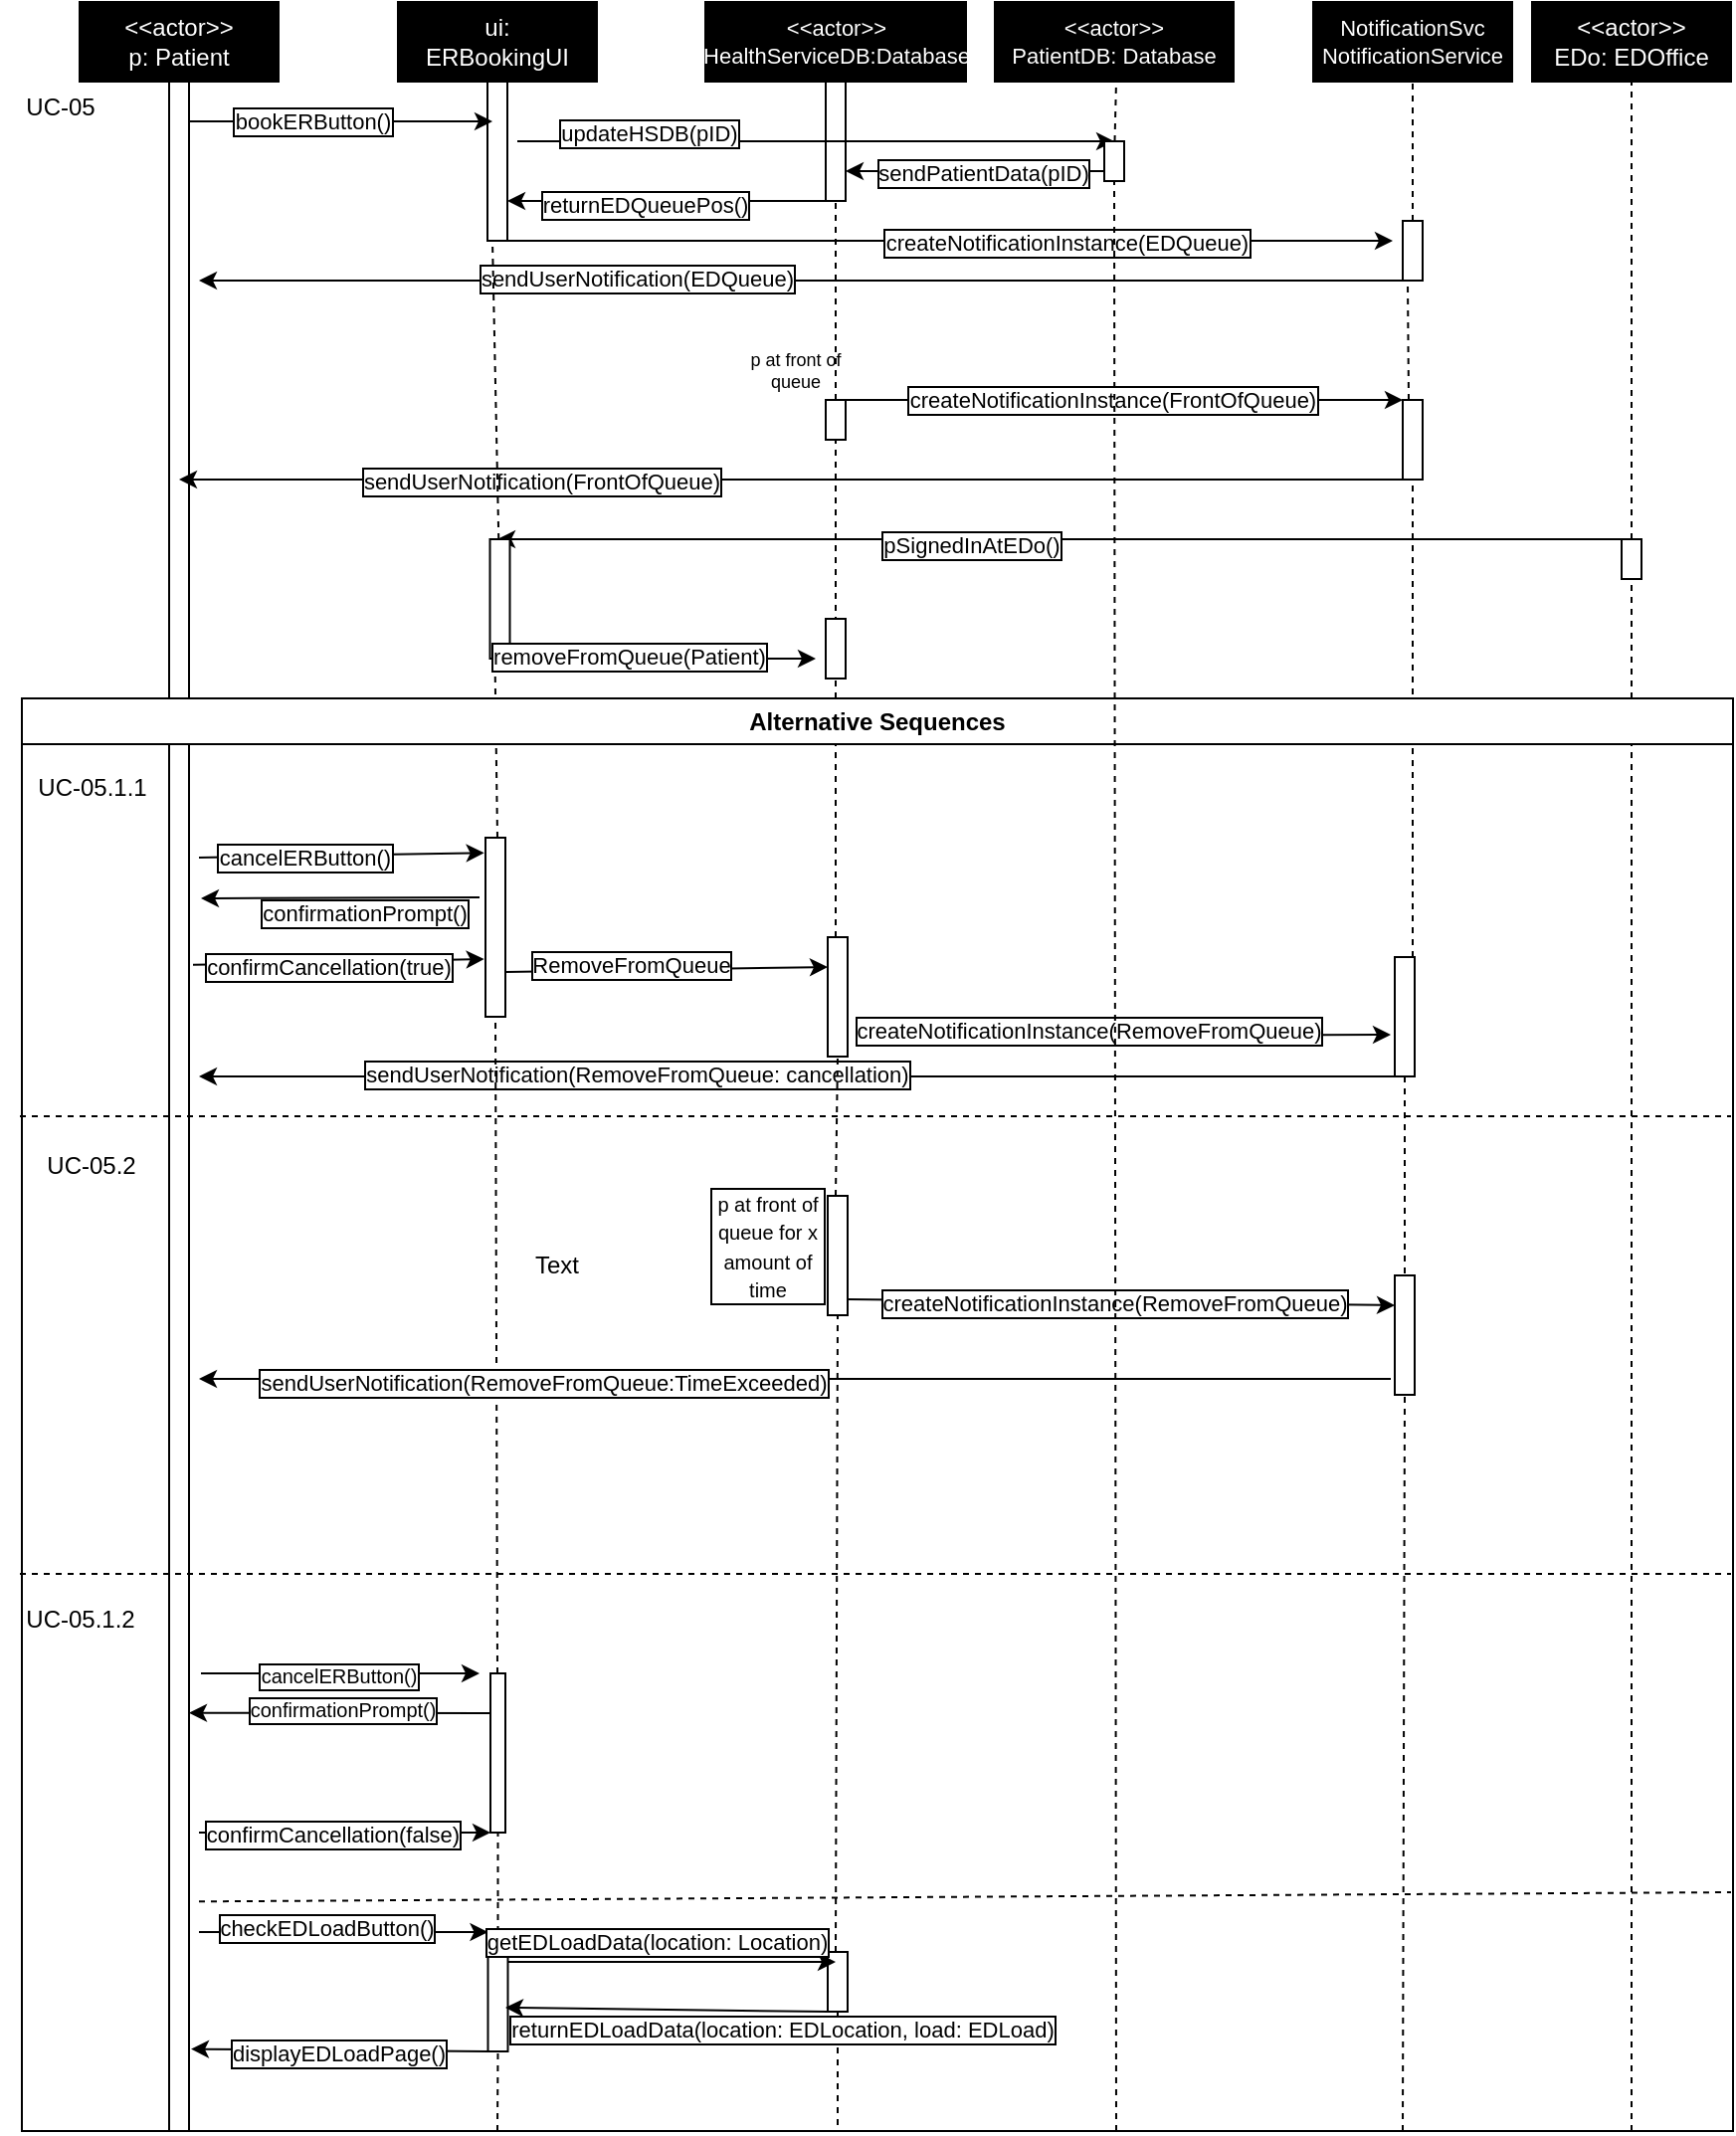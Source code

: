 <mxfile version="22.0.0" type="github">
  <diagram name="Page-1" id="XT7bn8gTdWA8QPqIjjBi">
    <mxGraphModel dx="1434" dy="782" grid="1" gridSize="10" guides="1" tooltips="1" connect="1" arrows="1" fold="1" page="1" pageScale="1" pageWidth="850" pageHeight="1100" math="0" shadow="0">
      <root>
        <mxCell id="0" />
        <mxCell id="1" parent="0" />
        <mxCell id="82Lhvo7nVB6kF26-BJnR-1" value="&lt;div&gt;&lt;font color=&quot;#ffffff&quot;&gt;&amp;lt;&amp;lt;actor&amp;gt;&amp;gt;&lt;/font&gt;&lt;/div&gt;&lt;div&gt;&lt;font color=&quot;#ffffff&quot;&gt;p: Patient&lt;/font&gt;&lt;/div&gt;" style="rounded=0;whiteSpace=wrap;html=1;fillColor=#000000;" parent="1" vertex="1">
          <mxGeometry x="40" y="30" width="100" height="40" as="geometry" />
        </mxCell>
        <mxCell id="82Lhvo7nVB6kF26-BJnR-2" value="&lt;div&gt;&lt;font color=&quot;#ffffff&quot;&gt;ui:&lt;br&gt;&lt;/font&gt;&lt;/div&gt;&lt;div&gt;&lt;font color=&quot;#ffffff&quot;&gt;ERBookingUI&lt;/font&gt;&lt;/div&gt;" style="rounded=0;whiteSpace=wrap;html=1;fillColor=#000000;" parent="1" vertex="1">
          <mxGeometry x="200" y="30" width="100" height="40" as="geometry" />
        </mxCell>
        <mxCell id="82Lhvo7nVB6kF26-BJnR-3" value="&lt;div style=&quot;font-size: 11px;&quot;&gt;&lt;font style=&quot;font-size: 11px;&quot; color=&quot;#ffffff&quot;&gt;&amp;lt;&amp;lt;actor&amp;gt;&amp;gt;&lt;/font&gt;&lt;/div&gt;&lt;div style=&quot;font-size: 11px;&quot;&gt;&lt;font style=&quot;font-size: 11px;&quot; color=&quot;#ffffff&quot;&gt;HealthServiceDB:Database&lt;br&gt;&lt;/font&gt;&lt;/div&gt;" style="rounded=0;whiteSpace=wrap;html=1;fillColor=#000000;" parent="1" vertex="1">
          <mxGeometry x="354.5" y="30" width="131" height="40" as="geometry" />
        </mxCell>
        <mxCell id="82Lhvo7nVB6kF26-BJnR-6" value="&lt;div style=&quot;font-size: 11px;&quot;&gt;&lt;font style=&quot;font-size: 11px;&quot; color=&quot;#ffffff&quot;&gt;NotificationSvc&lt;/font&gt;&lt;/div&gt;&lt;div style=&quot;font-size: 11px;&quot;&gt;&lt;font style=&quot;font-size: 11px;&quot; color=&quot;#ffffff&quot;&gt;NotificationService&lt;/font&gt;&lt;/div&gt;" style="rounded=0;whiteSpace=wrap;html=1;fillColor=#000000;" parent="1" vertex="1">
          <mxGeometry x="660" y="30" width="100" height="40" as="geometry" />
        </mxCell>
        <mxCell id="82Lhvo7nVB6kF26-BJnR-8" value="" style="rounded=0;whiteSpace=wrap;html=1;" parent="1" vertex="1">
          <mxGeometry x="85" y="70" width="10" height="1030" as="geometry" />
        </mxCell>
        <mxCell id="82Lhvo7nVB6kF26-BJnR-14" value="" style="rounded=0;whiteSpace=wrap;html=1;" parent="1" vertex="1">
          <mxGeometry x="245" y="70" width="10" height="80" as="geometry" />
        </mxCell>
        <mxCell id="82Lhvo7nVB6kF26-BJnR-15" value="" style="rounded=0;whiteSpace=wrap;html=1;" parent="1" vertex="1">
          <mxGeometry x="415" y="70" width="10" height="60" as="geometry" />
        </mxCell>
        <mxCell id="82Lhvo7nVB6kF26-BJnR-17" value="" style="endArrow=classic;html=1;rounded=0;" parent="1" edge="1">
          <mxGeometry width="50" height="50" relative="1" as="geometry">
            <mxPoint x="260" y="100" as="sourcePoint" />
            <mxPoint x="560" y="100" as="targetPoint" />
          </mxGeometry>
        </mxCell>
        <mxCell id="82Lhvo7nVB6kF26-BJnR-18" value="&lt;div&gt;updateHSDB(pID)&lt;/div&gt;" style="edgeLabel;html=1;align=center;verticalAlign=middle;resizable=0;points=[];fontColor=#000000;labelBackgroundColor=#FFFFFF;labelBorderColor=default;" parent="82Lhvo7nVB6kF26-BJnR-17" vertex="1" connectable="0">
          <mxGeometry x="0.29" y="4" relative="1" as="geometry">
            <mxPoint x="-128" as="offset" />
          </mxGeometry>
        </mxCell>
        <mxCell id="82Lhvo7nVB6kF26-BJnR-19" value="" style="endArrow=classic;html=1;rounded=0;entryX=1;entryY=0.75;entryDx=0;entryDy=0;exitX=0;exitY=1;exitDx=0;exitDy=0;" parent="1" source="82Lhvo7nVB6kF26-BJnR-15" target="82Lhvo7nVB6kF26-BJnR-14" edge="1">
          <mxGeometry width="50" height="50" relative="1" as="geometry">
            <mxPoint x="420" y="390" as="sourcePoint" />
            <mxPoint x="470" y="340" as="targetPoint" />
          </mxGeometry>
        </mxCell>
        <mxCell id="82Lhvo7nVB6kF26-BJnR-20" value="&lt;span style=&quot;&quot;&gt;returnEDQueuePos()&lt;/span&gt;" style="edgeLabel;html=1;align=center;verticalAlign=middle;resizable=0;points=[];labelBorderColor=#000000;fontColor=#000000;labelBackgroundColor=#FFFFFF;" parent="82Lhvo7nVB6kF26-BJnR-19" vertex="1" connectable="0">
          <mxGeometry x="0.136" y="2" relative="1" as="geometry">
            <mxPoint as="offset" />
          </mxGeometry>
        </mxCell>
        <mxCell id="82Lhvo7nVB6kF26-BJnR-21" value="" style="endArrow=classic;html=1;rounded=0;exitX=1;exitY=1;exitDx=0;exitDy=0;" parent="1" source="82Lhvo7nVB6kF26-BJnR-14" edge="1">
          <mxGeometry width="50" height="50" relative="1" as="geometry">
            <mxPoint x="420" y="390" as="sourcePoint" />
            <mxPoint x="700" y="150" as="targetPoint" />
          </mxGeometry>
        </mxCell>
        <mxCell id="82Lhvo7nVB6kF26-BJnR-22" value="createNotificationInstance(EDQueue)" style="edgeLabel;html=1;align=center;verticalAlign=middle;resizable=0;points=[];labelBorderColor=default;" parent="82Lhvo7nVB6kF26-BJnR-21" vertex="1" connectable="0">
          <mxGeometry x="0.182" y="-1" relative="1" as="geometry">
            <mxPoint x="18" as="offset" />
          </mxGeometry>
        </mxCell>
        <mxCell id="82Lhvo7nVB6kF26-BJnR-23" value="" style="rounded=0;whiteSpace=wrap;html=1;" parent="1" vertex="1">
          <mxGeometry x="705" y="140" width="10" height="30" as="geometry" />
        </mxCell>
        <mxCell id="82Lhvo7nVB6kF26-BJnR-24" value="" style="endArrow=none;dashed=1;html=1;rounded=0;entryX=0.5;entryY=1;entryDx=0;entryDy=0;" parent="1" target="82Lhvo7nVB6kF26-BJnR-6" edge="1">
          <mxGeometry width="50" height="50" relative="1" as="geometry">
            <mxPoint x="710" y="140" as="sourcePoint" />
            <mxPoint x="470" y="340" as="targetPoint" />
          </mxGeometry>
        </mxCell>
        <mxCell id="82Lhvo7nVB6kF26-BJnR-26" value="" style="endArrow=classic;html=1;rounded=0;exitX=0;exitY=1;exitDx=0;exitDy=0;" parent="1" source="82Lhvo7nVB6kF26-BJnR-23" edge="1">
          <mxGeometry width="50" height="50" relative="1" as="geometry">
            <mxPoint x="705" y="140" as="sourcePoint" />
            <mxPoint x="100" y="170" as="targetPoint" />
          </mxGeometry>
        </mxCell>
        <mxCell id="82Lhvo7nVB6kF26-BJnR-27" value="sendUserNotification(EDQueue)" style="edgeLabel;html=1;align=center;verticalAlign=middle;resizable=0;points=[];labelBorderColor=default;" parent="82Lhvo7nVB6kF26-BJnR-26" vertex="1" connectable="0">
          <mxGeometry x="-0.033" y="-1" relative="1" as="geometry">
            <mxPoint x="-93" as="offset" />
          </mxGeometry>
        </mxCell>
        <mxCell id="82Lhvo7nVB6kF26-BJnR-28" value="" style="endArrow=none;dashed=1;html=1;rounded=0;" parent="1" edge="1">
          <mxGeometry width="50" height="50" relative="1" as="geometry">
            <mxPoint x="420" y="230" as="sourcePoint" />
            <mxPoint x="420" y="130" as="targetPoint" />
          </mxGeometry>
        </mxCell>
        <mxCell id="82Lhvo7nVB6kF26-BJnR-29" value="" style="rounded=0;whiteSpace=wrap;html=1;" parent="1" vertex="1">
          <mxGeometry x="415" y="230" width="10" height="20" as="geometry" />
        </mxCell>
        <mxCell id="82Lhvo7nVB6kF26-BJnR-33" value="" style="endArrow=none;dashed=1;html=1;rounded=0;entryX=0.25;entryY=1;entryDx=0;entryDy=0;" parent="1" target="82Lhvo7nVB6kF26-BJnR-23" edge="1">
          <mxGeometry width="50" height="50" relative="1" as="geometry">
            <mxPoint x="708" y="230" as="sourcePoint" />
            <mxPoint x="470" y="340" as="targetPoint" />
          </mxGeometry>
        </mxCell>
        <mxCell id="82Lhvo7nVB6kF26-BJnR-34" value="" style="rounded=0;whiteSpace=wrap;html=1;" parent="1" vertex="1">
          <mxGeometry x="705" y="230" width="10" height="40" as="geometry" />
        </mxCell>
        <mxCell id="82Lhvo7nVB6kF26-BJnR-35" value="" style="endArrow=classic;html=1;rounded=0;entryX=0;entryY=0;entryDx=0;entryDy=0;exitX=1;exitY=0;exitDx=0;exitDy=0;" parent="1" source="82Lhvo7nVB6kF26-BJnR-29" target="82Lhvo7nVB6kF26-BJnR-34" edge="1">
          <mxGeometry width="50" height="50" relative="1" as="geometry">
            <mxPoint x="420" y="390" as="sourcePoint" />
            <mxPoint x="470" y="340" as="targetPoint" />
          </mxGeometry>
        </mxCell>
        <mxCell id="82Lhvo7nVB6kF26-BJnR-36" value="createNotificationInstance(FrontOfQueue)" style="edgeLabel;html=1;align=center;verticalAlign=middle;resizable=0;points=[];labelBorderColor=default;" parent="82Lhvo7nVB6kF26-BJnR-35" vertex="1" connectable="0">
          <mxGeometry x="-0.414" y="1" relative="1" as="geometry">
            <mxPoint x="52" y="1" as="offset" />
          </mxGeometry>
        </mxCell>
        <mxCell id="82Lhvo7nVB6kF26-BJnR-37" value="" style="endArrow=classic;html=1;rounded=0;exitX=0.75;exitY=0;exitDx=0;exitDy=0;entryX=0;entryY=0;entryDx=0;entryDy=0;" parent="1" edge="1">
          <mxGeometry width="50" height="50" relative="1" as="geometry">
            <mxPoint x="95" y="90" as="sourcePoint" />
            <mxPoint x="247.5" y="90" as="targetPoint" />
          </mxGeometry>
        </mxCell>
        <mxCell id="82Lhvo7nVB6kF26-BJnR-38" value="&lt;font&gt;bookERButton()&lt;/font&gt;" style="edgeLabel;html=1;align=center;verticalAlign=middle;resizable=0;points=[];labelBackgroundColor=#FFFFFF;fontColor=#000000;labelBorderColor=default;" parent="82Lhvo7nVB6kF26-BJnR-37" vertex="1" connectable="0">
          <mxGeometry x="-0.187" relative="1" as="geometry">
            <mxPoint as="offset" />
          </mxGeometry>
        </mxCell>
        <mxCell id="82Lhvo7nVB6kF26-BJnR-39" value="" style="endArrow=classic;html=1;rounded=0;exitX=0;exitY=1;exitDx=0;exitDy=0;" parent="1" source="82Lhvo7nVB6kF26-BJnR-34" edge="1">
          <mxGeometry width="50" height="50" relative="1" as="geometry">
            <mxPoint x="420" y="390" as="sourcePoint" />
            <mxPoint x="90" y="270" as="targetPoint" />
          </mxGeometry>
        </mxCell>
        <mxCell id="82Lhvo7nVB6kF26-BJnR-40" value="sendUserNotification(FrontOfQueue)" style="edgeLabel;html=1;align=center;verticalAlign=middle;resizable=0;points=[];labelBorderColor=default;" parent="82Lhvo7nVB6kF26-BJnR-39" vertex="1" connectable="0">
          <mxGeometry x="0.118" y="1" relative="1" as="geometry">
            <mxPoint x="-89" as="offset" />
          </mxGeometry>
        </mxCell>
        <mxCell id="82Lhvo7nVB6kF26-BJnR-41" value="p at front of queue" style="text;html=1;strokeColor=none;fillColor=none;align=center;verticalAlign=middle;whiteSpace=wrap;rounded=0;fontSize=9;" parent="1" vertex="1">
          <mxGeometry x="375" y="210" width="50" height="10" as="geometry" />
        </mxCell>
        <mxCell id="82Lhvo7nVB6kF26-BJnR-51" value="" style="endArrow=none;dashed=1;html=1;rounded=0;entryX=0.25;entryY=1;entryDx=0;entryDy=0;" parent="1" target="82Lhvo7nVB6kF26-BJnR-14" edge="1" source="_YnTIn_lLOJTzUy0rTk--29">
          <mxGeometry width="50" height="50" relative="1" as="geometry">
            <mxPoint x="250" y="450" as="sourcePoint" />
            <mxPoint x="470" y="400" as="targetPoint" />
          </mxGeometry>
        </mxCell>
        <mxCell id="82Lhvo7nVB6kF26-BJnR-53" value="" style="endArrow=classic;html=1;rounded=0;entryX=-0.067;entryY=0.085;entryDx=0;entryDy=0;entryPerimeter=0;" parent="1" target="82Lhvo7nVB6kF26-BJnR-52" edge="1">
          <mxGeometry width="50" height="50" relative="1" as="geometry">
            <mxPoint x="100" y="460" as="sourcePoint" />
            <mxPoint x="240" y="467" as="targetPoint" />
          </mxGeometry>
        </mxCell>
        <mxCell id="82Lhvo7nVB6kF26-BJnR-54" value="cancelERButton()" style="edgeLabel;html=1;align=center;verticalAlign=middle;resizable=0;points=[];labelBorderColor=default;" parent="82Lhvo7nVB6kF26-BJnR-53" vertex="1" connectable="0">
          <mxGeometry x="-0.263" y="-1" relative="1" as="geometry">
            <mxPoint as="offset" />
          </mxGeometry>
        </mxCell>
        <mxCell id="82Lhvo7nVB6kF26-BJnR-57" value="" style="endArrow=classic;html=1;rounded=0;exitX=1.2;exitY=0.431;exitDx=0;exitDy=0;exitPerimeter=0;entryX=-0.067;entryY=0.678;entryDx=0;entryDy=0;entryPerimeter=0;" parent="1" source="82Lhvo7nVB6kF26-BJnR-8" target="82Lhvo7nVB6kF26-BJnR-52" edge="1">
          <mxGeometry width="50" height="50" relative="1" as="geometry">
            <mxPoint x="420" y="450" as="sourcePoint" />
            <mxPoint x="230" y="508" as="targetPoint" />
          </mxGeometry>
        </mxCell>
        <mxCell id="82Lhvo7nVB6kF26-BJnR-58" value="confirmCancellation(true)" style="edgeLabel;html=1;align=center;verticalAlign=middle;resizable=0;points=[];labelBorderColor=default;" parent="82Lhvo7nVB6kF26-BJnR-57" vertex="1" connectable="0">
          <mxGeometry x="-0.323" y="-2" relative="1" as="geometry">
            <mxPoint x="18" as="offset" />
          </mxGeometry>
        </mxCell>
        <mxCell id="82Lhvo7nVB6kF26-BJnR-59" value="" style="endArrow=none;dashed=1;html=1;rounded=0;entryX=0.5;entryY=1;entryDx=0;entryDy=0;" parent="1" edge="1">
          <mxGeometry width="50" height="50" relative="1" as="geometry">
            <mxPoint x="420" y="500" as="sourcePoint" />
            <mxPoint x="420" y="350" as="targetPoint" />
          </mxGeometry>
        </mxCell>
        <mxCell id="82Lhvo7nVB6kF26-BJnR-64" value="" style="endArrow=none;dashed=1;html=1;rounded=0;entryX=0.5;entryY=1;entryDx=0;entryDy=0;" parent="1" target="82Lhvo7nVB6kF26-BJnR-34" edge="1">
          <mxGeometry width="50" height="50" relative="1" as="geometry">
            <mxPoint x="710" y="510" as="sourcePoint" />
            <mxPoint x="470" y="400" as="targetPoint" />
          </mxGeometry>
        </mxCell>
        <mxCell id="82Lhvo7nVB6kF26-BJnR-67" value="" style="endArrow=classic;html=1;rounded=0;exitX=0;exitY=1;exitDx=0;exitDy=0;" parent="1" source="82Lhvo7nVB6kF26-BJnR-65" edge="1">
          <mxGeometry width="50" height="50" relative="1" as="geometry">
            <mxPoint x="420" y="450" as="sourcePoint" />
            <mxPoint x="100" y="570" as="targetPoint" />
          </mxGeometry>
        </mxCell>
        <mxCell id="82Lhvo7nVB6kF26-BJnR-68" value="sendUserNotification(RemoveFromQueue: cancellation)" style="edgeLabel;html=1;align=center;verticalAlign=middle;resizable=0;points=[];labelBorderColor=default;" parent="82Lhvo7nVB6kF26-BJnR-67" vertex="1" connectable="0">
          <mxGeometry x="0.27" y="-1" relative="1" as="geometry">
            <mxPoint as="offset" />
          </mxGeometry>
        </mxCell>
        <mxCell id="82Lhvo7nVB6kF26-BJnR-71" value="" style="endArrow=none;dashed=1;html=1;rounded=0;entryX=0.5;entryY=1;entryDx=0;entryDy=0;" parent="1" target="82Lhvo7nVB6kF26-BJnR-52" edge="1">
          <mxGeometry width="50" height="50" relative="1" as="geometry">
            <mxPoint x="250" y="870" as="sourcePoint" />
            <mxPoint x="470" y="550" as="targetPoint" />
          </mxGeometry>
        </mxCell>
        <mxCell id="82Lhvo7nVB6kF26-BJnR-72" value="" style="endArrow=none;dashed=1;html=1;rounded=0;entryX=0.5;entryY=1;entryDx=0;entryDy=0;" parent="1" target="82Lhvo7nVB6kF26-BJnR-60" edge="1">
          <mxGeometry width="50" height="50" relative="1" as="geometry">
            <mxPoint x="420" y="630" as="sourcePoint" />
            <mxPoint x="470" y="550" as="targetPoint" />
          </mxGeometry>
        </mxCell>
        <mxCell id="82Lhvo7nVB6kF26-BJnR-78" value="" style="endArrow=classic;html=1;rounded=0;exitX=-0.2;exitY=0.867;exitDx=0;exitDy=0;exitPerimeter=0;" parent="1" source="82Lhvo7nVB6kF26-BJnR-76" edge="1">
          <mxGeometry width="50" height="50" relative="1" as="geometry">
            <mxPoint x="620" y="790" as="sourcePoint" />
            <mxPoint x="100" y="722" as="targetPoint" />
          </mxGeometry>
        </mxCell>
        <mxCell id="82Lhvo7nVB6kF26-BJnR-79" value="sendUserNotification(RemoveFromQueue:TimeExceeded)" style="edgeLabel;html=1;align=center;verticalAlign=middle;resizable=0;points=[];labelBorderColor=default;" parent="82Lhvo7nVB6kF26-BJnR-78" vertex="1" connectable="0">
          <mxGeometry x="0.518" y="2" relative="1" as="geometry">
            <mxPoint x="28" as="offset" />
          </mxGeometry>
        </mxCell>
        <mxCell id="82Lhvo7nVB6kF26-BJnR-93" value="" style="endArrow=none;dashed=1;html=1;rounded=0;entryX=0.5;entryY=1;entryDx=0;entryDy=0;" parent="1" target="82Lhvo7nVB6kF26-BJnR-76" edge="1">
          <mxGeometry width="50" height="50" relative="1" as="geometry">
            <mxPoint x="705" y="1100" as="sourcePoint" />
            <mxPoint x="470" y="610" as="targetPoint" />
          </mxGeometry>
        </mxCell>
        <mxCell id="_YnTIn_lLOJTzUy0rTk--1" value="" style="endArrow=none;dashed=1;html=1;rounded=0;" edge="1" parent="1">
          <mxGeometry width="50" height="50" relative="1" as="geometry">
            <mxPoint x="10" y="820" as="sourcePoint" />
            <mxPoint x="870" y="820" as="targetPoint" />
          </mxGeometry>
        </mxCell>
        <mxCell id="_YnTIn_lLOJTzUy0rTk--7" value="" style="endArrow=classic;html=1;rounded=0;exitX=0;exitY=0.25;exitDx=0;exitDy=0;entryX=1;entryY=0.796;entryDx=0;entryDy=0;entryPerimeter=0;" edge="1" parent="1" source="_YnTIn_lLOJTzUy0rTk--3" target="82Lhvo7nVB6kF26-BJnR-8">
          <mxGeometry width="50" height="50" relative="1" as="geometry">
            <mxPoint x="150" y="940" as="sourcePoint" />
            <mxPoint x="200" y="890" as="targetPoint" />
          </mxGeometry>
        </mxCell>
        <mxCell id="_YnTIn_lLOJTzUy0rTk--8" value="confirmationPrompt()" style="edgeLabel;html=1;align=center;verticalAlign=middle;resizable=0;points=[];labelBorderColor=default;fontSize=10;" vertex="1" connectable="0" parent="_YnTIn_lLOJTzUy0rTk--7">
          <mxGeometry x="0.417" y="-2" relative="1" as="geometry">
            <mxPoint x="33" as="offset" />
          </mxGeometry>
        </mxCell>
        <mxCell id="_YnTIn_lLOJTzUy0rTk--9" value="" style="endArrow=classic;html=1;rounded=0;entryX=0;entryY=1;entryDx=0;entryDy=0;" edge="1" parent="1" target="_YnTIn_lLOJTzUy0rTk--3">
          <mxGeometry width="50" height="50" relative="1" as="geometry">
            <mxPoint x="100" y="950" as="sourcePoint" />
            <mxPoint x="180" y="910" as="targetPoint" />
          </mxGeometry>
        </mxCell>
        <mxCell id="_YnTIn_lLOJTzUy0rTk--11" value="confirmCancellation(false)" style="edgeLabel;html=1;align=center;verticalAlign=middle;resizable=0;points=[];labelBorderColor=default;" vertex="1" connectable="0" parent="_YnTIn_lLOJTzUy0rTk--9">
          <mxGeometry x="-0.34" y="-1" relative="1" as="geometry">
            <mxPoint x="18" as="offset" />
          </mxGeometry>
        </mxCell>
        <mxCell id="_YnTIn_lLOJTzUy0rTk--13" value="&lt;div style=&quot;font-size: 11px;&quot;&gt;&lt;font style=&quot;font-size: 11px;&quot; color=&quot;#ffffff&quot;&gt;&amp;lt;&amp;lt;actor&amp;gt;&amp;gt;&lt;/font&gt;&lt;/div&gt;&lt;div style=&quot;font-size: 11px;&quot;&gt;&lt;font style=&quot;font-size: 11px;&quot; color=&quot;#ffffff&quot;&gt;PatientDB: Database&lt;br&gt;&lt;/font&gt;&lt;/div&gt;" style="rounded=0;whiteSpace=wrap;html=1;fillColor=#000000;" vertex="1" parent="1">
          <mxGeometry x="500" y="30" width="120" height="40" as="geometry" />
        </mxCell>
        <mxCell id="_YnTIn_lLOJTzUy0rTk--14" value="" style="endArrow=none;dashed=1;html=1;rounded=0;entryX=0.5;entryY=1;entryDx=0;entryDy=0;" edge="1" parent="1" source="_YnTIn_lLOJTzUy0rTk--52">
          <mxGeometry width="50" height="50" relative="1" as="geometry">
            <mxPoint x="561" y="1100" as="sourcePoint" />
            <mxPoint x="561" y="70" as="targetPoint" />
          </mxGeometry>
        </mxCell>
        <mxCell id="_YnTIn_lLOJTzUy0rTk--15" value="" style="endArrow=classic;html=1;rounded=0;entryX=1;entryY=0.75;entryDx=0;entryDy=0;exitX=0;exitY=0.75;exitDx=0;exitDy=0;" edge="1" parent="1" source="_YnTIn_lLOJTzUy0rTk--52" target="82Lhvo7nVB6kF26-BJnR-15">
          <mxGeometry width="50" height="50" relative="1" as="geometry">
            <mxPoint x="550" y="115" as="sourcePoint" />
            <mxPoint x="450" y="310" as="targetPoint" />
          </mxGeometry>
        </mxCell>
        <mxCell id="_YnTIn_lLOJTzUy0rTk--16" value="sendPatientData(pID)" style="edgeLabel;html=1;align=center;verticalAlign=middle;resizable=0;points=[];labelBorderColor=default;" vertex="1" connectable="0" parent="_YnTIn_lLOJTzUy0rTk--15">
          <mxGeometry x="0.229" y="1" relative="1" as="geometry">
            <mxPoint x="19" as="offset" />
          </mxGeometry>
        </mxCell>
        <mxCell id="_YnTIn_lLOJTzUy0rTk--18" value="&lt;div&gt;&lt;font color=&quot;#ffffff&quot;&gt;&amp;lt;&amp;lt;actor&amp;gt;&amp;gt;&lt;/font&gt;&lt;/div&gt;&lt;div&gt;&lt;font color=&quot;#ffffff&quot;&gt;EDo: EDOffice&lt;/font&gt;&lt;/div&gt;" style="rounded=0;whiteSpace=wrap;html=1;fillColor=#000000;" vertex="1" parent="1">
          <mxGeometry x="770" y="30" width="100" height="40" as="geometry" />
        </mxCell>
        <mxCell id="_YnTIn_lLOJTzUy0rTk--21" value="" style="endArrow=none;dashed=1;html=1;rounded=0;entryX=0.5;entryY=1;entryDx=0;entryDy=0;" edge="1" parent="1" source="_YnTIn_lLOJTzUy0rTk--25" target="_YnTIn_lLOJTzUy0rTk--18">
          <mxGeometry width="50" height="50" relative="1" as="geometry">
            <mxPoint x="820" y="1100" as="sourcePoint" />
            <mxPoint x="380" y="340" as="targetPoint" />
          </mxGeometry>
        </mxCell>
        <mxCell id="_YnTIn_lLOJTzUy0rTk--22" value="" style="endArrow=none;dashed=1;html=1;rounded=0;" edge="1" parent="1">
          <mxGeometry width="50" height="50" relative="1" as="geometry">
            <mxPoint x="420" y="360" as="sourcePoint" />
            <mxPoint x="420" y="250" as="targetPoint" />
          </mxGeometry>
        </mxCell>
        <mxCell id="_YnTIn_lLOJTzUy0rTk--23" value="" style="endArrow=none;dashed=1;html=1;rounded=0;" edge="1" parent="1">
          <mxGeometry width="50" height="50" relative="1" as="geometry">
            <mxPoint x="10" y="590" as="sourcePoint" />
            <mxPoint x="870" y="590" as="targetPoint" />
          </mxGeometry>
        </mxCell>
        <mxCell id="_YnTIn_lLOJTzUy0rTk--26" value="" style="endArrow=none;dashed=1;html=1;rounded=0;entryX=0.5;entryY=1;entryDx=0;entryDy=0;" edge="1" parent="1" target="_YnTIn_lLOJTzUy0rTk--25">
          <mxGeometry width="50" height="50" relative="1" as="geometry">
            <mxPoint x="820" y="1100" as="sourcePoint" />
            <mxPoint x="820" y="70" as="targetPoint" />
          </mxGeometry>
        </mxCell>
        <mxCell id="_YnTIn_lLOJTzUy0rTk--25" value="" style="rounded=0;whiteSpace=wrap;html=1;" vertex="1" parent="1">
          <mxGeometry x="815" y="300" width="10" height="20" as="geometry" />
        </mxCell>
        <mxCell id="_YnTIn_lLOJTzUy0rTk--27" value="" style="endArrow=classic;html=1;rounded=0;exitX=0;exitY=0;exitDx=0;exitDy=0;" edge="1" parent="1" source="_YnTIn_lLOJTzUy0rTk--25">
          <mxGeometry width="50" height="50" relative="1" as="geometry">
            <mxPoint x="330" y="420" as="sourcePoint" />
            <mxPoint x="250" y="300" as="targetPoint" />
          </mxGeometry>
        </mxCell>
        <mxCell id="_YnTIn_lLOJTzUy0rTk--28" value="pSignedInAtEDo()" style="edgeLabel;html=1;align=center;verticalAlign=middle;resizable=0;points=[];labelBorderColor=default;" vertex="1" connectable="0" parent="_YnTIn_lLOJTzUy0rTk--27">
          <mxGeometry x="0.158" y="3" relative="1" as="geometry">
            <mxPoint as="offset" />
          </mxGeometry>
        </mxCell>
        <mxCell id="_YnTIn_lLOJTzUy0rTk--30" value="" style="endArrow=none;dashed=1;html=1;rounded=0;entryX=0.25;entryY=1;entryDx=0;entryDy=0;" edge="1" parent="1" target="_YnTIn_lLOJTzUy0rTk--29">
          <mxGeometry width="50" height="50" relative="1" as="geometry">
            <mxPoint x="250" y="450" as="sourcePoint" />
            <mxPoint x="248" y="150" as="targetPoint" />
          </mxGeometry>
        </mxCell>
        <mxCell id="_YnTIn_lLOJTzUy0rTk--29" value="" style="rounded=0;whiteSpace=wrap;html=1;" vertex="1" parent="1">
          <mxGeometry x="246.25" y="300" width="10" height="60" as="geometry" />
        </mxCell>
        <mxCell id="_YnTIn_lLOJTzUy0rTk--32" value="" style="rounded=0;whiteSpace=wrap;html=1;" vertex="1" parent="1">
          <mxGeometry x="415" y="340" width="10" height="30" as="geometry" />
        </mxCell>
        <mxCell id="_YnTIn_lLOJTzUy0rTk--33" value="" style="endArrow=classic;html=1;rounded=0;exitX=1;exitY=1;exitDx=0;exitDy=0;" edge="1" parent="1" source="_YnTIn_lLOJTzUy0rTk--29">
          <mxGeometry width="50" height="50" relative="1" as="geometry">
            <mxPoint x="330" y="420" as="sourcePoint" />
            <mxPoint x="410" y="360" as="targetPoint" />
          </mxGeometry>
        </mxCell>
        <mxCell id="_YnTIn_lLOJTzUy0rTk--35" value="removeFromQueue(Patient)" style="edgeLabel;html=1;align=center;verticalAlign=middle;resizable=0;points=[];labelBorderColor=default;" vertex="1" connectable="0" parent="_YnTIn_lLOJTzUy0rTk--33">
          <mxGeometry x="-0.223" y="1" relative="1" as="geometry">
            <mxPoint as="offset" />
          </mxGeometry>
        </mxCell>
        <mxCell id="_YnTIn_lLOJTzUy0rTk--36" value="" style="endArrow=none;dashed=1;html=1;rounded=0;exitX=1.5;exitY=0.888;exitDx=0;exitDy=0;exitPerimeter=0;" edge="1" parent="1" source="82Lhvo7nVB6kF26-BJnR-8">
          <mxGeometry width="50" height="50" relative="1" as="geometry">
            <mxPoint x="330" y="960" as="sourcePoint" />
            <mxPoint x="870" y="980" as="targetPoint" />
          </mxGeometry>
        </mxCell>
        <mxCell id="_YnTIn_lLOJTzUy0rTk--37" value="" style="endArrow=classic;html=1;rounded=0;entryX=0;entryY=0;entryDx=0;entryDy=0;" edge="1" parent="1" target="_YnTIn_lLOJTzUy0rTk--38">
          <mxGeometry width="50" height="50" relative="1" as="geometry">
            <mxPoint x="100" y="1000" as="sourcePoint" />
            <mxPoint x="220" y="1020" as="targetPoint" />
          </mxGeometry>
        </mxCell>
        <mxCell id="_YnTIn_lLOJTzUy0rTk--40" value="checkEDLoadButton()" style="edgeLabel;html=1;align=center;verticalAlign=middle;resizable=0;points=[];labelBorderColor=default;" vertex="1" connectable="0" parent="_YnTIn_lLOJTzUy0rTk--37">
          <mxGeometry x="-0.398" y="2" relative="1" as="geometry">
            <mxPoint x="20" as="offset" />
          </mxGeometry>
        </mxCell>
        <mxCell id="_YnTIn_lLOJTzUy0rTk--48" value="" style="endArrow=classic;html=1;rounded=0;exitX=0;exitY=1;exitDx=0;exitDy=0;entryX=1.1;entryY=0.96;entryDx=0;entryDy=0;entryPerimeter=0;" edge="1" parent="1" source="_YnTIn_lLOJTzUy0rTk--38" target="82Lhvo7nVB6kF26-BJnR-8">
          <mxGeometry width="50" height="50" relative="1" as="geometry">
            <mxPoint x="330" y="780" as="sourcePoint" />
            <mxPoint x="380" y="730" as="targetPoint" />
          </mxGeometry>
        </mxCell>
        <mxCell id="_YnTIn_lLOJTzUy0rTk--49" value="displayEDLoadPage()" style="edgeLabel;html=1;align=center;verticalAlign=middle;resizable=0;points=[];labelBorderColor=default;" vertex="1" connectable="0" parent="_YnTIn_lLOJTzUy0rTk--48">
          <mxGeometry x="0.321" y="2" relative="1" as="geometry">
            <mxPoint x="23" as="offset" />
          </mxGeometry>
        </mxCell>
        <mxCell id="82Lhvo7nVB6kF26-BJnR-50" value="Alternative Sequences" style="swimlane;whiteSpace=wrap;html=1;" parent="1" vertex="1">
          <mxGeometry x="11" y="380" width="860" height="720" as="geometry" />
        </mxCell>
        <mxCell id="82Lhvo7nVB6kF26-BJnR-52" value="" style="rounded=0;whiteSpace=wrap;html=1;" parent="82Lhvo7nVB6kF26-BJnR-50" vertex="1">
          <mxGeometry x="233" y="70" width="10" height="90" as="geometry" />
        </mxCell>
        <mxCell id="82Lhvo7nVB6kF26-BJnR-60" value="" style="rounded=0;whiteSpace=wrap;html=1;" parent="82Lhvo7nVB6kF26-BJnR-50" vertex="1">
          <mxGeometry x="405" y="120" width="10" height="60" as="geometry" />
        </mxCell>
        <mxCell id="82Lhvo7nVB6kF26-BJnR-61" value="" style="endArrow=classic;html=1;rounded=0;entryX=0;entryY=0.25;entryDx=0;entryDy=0;exitX=1;exitY=0.75;exitDx=0;exitDy=0;" parent="82Lhvo7nVB6kF26-BJnR-50" target="82Lhvo7nVB6kF26-BJnR-60" edge="1" source="82Lhvo7nVB6kF26-BJnR-52">
          <mxGeometry width="50" height="50" relative="1" as="geometry">
            <mxPoint x="250" y="140" as="sourcePoint" />
            <mxPoint x="460" y="20" as="targetPoint" />
          </mxGeometry>
        </mxCell>
        <mxCell id="82Lhvo7nVB6kF26-BJnR-62" value="RemoveFromQueue" style="edgeLabel;html=1;align=center;verticalAlign=middle;resizable=0;points=[];labelBorderColor=default;" parent="82Lhvo7nVB6kF26-BJnR-61" vertex="1" connectable="0">
          <mxGeometry x="-0.226" y="3" relative="1" as="geometry">
            <mxPoint as="offset" />
          </mxGeometry>
        </mxCell>
        <mxCell id="82Lhvo7nVB6kF26-BJnR-63" value="" style="endArrow=classic;html=1;rounded=0;exitX=1;exitY=0.75;exitDx=0;exitDy=0;entryX=-0.2;entryY=0.65;entryDx=0;entryDy=0;entryPerimeter=0;" parent="82Lhvo7nVB6kF26-BJnR-50" target="82Lhvo7nVB6kF26-BJnR-65" edge="1">
          <mxGeometry width="50" height="50" relative="1" as="geometry">
            <mxPoint x="430" y="170" as="sourcePoint" />
            <mxPoint x="670" y="170" as="targetPoint" />
          </mxGeometry>
        </mxCell>
        <mxCell id="82Lhvo7nVB6kF26-BJnR-66" value="createNotificationInstance(RemoveFromQueue)" style="edgeLabel;html=1;align=center;verticalAlign=middle;resizable=0;points=[];labelBorderColor=default;" parent="82Lhvo7nVB6kF26-BJnR-63" vertex="1" connectable="0">
          <mxGeometry x="-0.178" y="3" relative="1" as="geometry">
            <mxPoint as="offset" />
          </mxGeometry>
        </mxCell>
        <mxCell id="82Lhvo7nVB6kF26-BJnR-65" value="" style="rounded=0;whiteSpace=wrap;html=1;" parent="82Lhvo7nVB6kF26-BJnR-50" vertex="1">
          <mxGeometry x="690" y="130" width="10" height="60" as="geometry" />
        </mxCell>
        <mxCell id="82Lhvo7nVB6kF26-BJnR-74" value="" style="rounded=0;whiteSpace=wrap;html=1;" parent="82Lhvo7nVB6kF26-BJnR-50" vertex="1">
          <mxGeometry x="405" y="250" width="10" height="60" as="geometry" />
        </mxCell>
        <mxCell id="82Lhvo7nVB6kF26-BJnR-76" value="" style="rounded=0;whiteSpace=wrap;html=1;" parent="82Lhvo7nVB6kF26-BJnR-50" vertex="1">
          <mxGeometry x="690" y="290" width="10" height="60" as="geometry" />
        </mxCell>
        <mxCell id="82Lhvo7nVB6kF26-BJnR-75" value="" style="endArrow=classic;html=1;rounded=0;exitX=1;exitY=0.867;exitDx=0;exitDy=0;exitPerimeter=0;entryX=0;entryY=0.25;entryDx=0;entryDy=0;" parent="82Lhvo7nVB6kF26-BJnR-50" source="82Lhvo7nVB6kF26-BJnR-74" target="82Lhvo7nVB6kF26-BJnR-76" edge="1">
          <mxGeometry width="50" height="50" relative="1" as="geometry">
            <mxPoint x="470" y="310" as="sourcePoint" />
            <mxPoint x="670" y="300" as="targetPoint" />
          </mxGeometry>
        </mxCell>
        <mxCell id="82Lhvo7nVB6kF26-BJnR-77" value="&lt;div&gt;createNotificationInstance(RemoveFromQueue)&lt;/div&gt;" style="edgeLabel;html=1;align=center;verticalAlign=middle;resizable=0;points=[];labelBorderColor=default;" parent="82Lhvo7nVB6kF26-BJnR-75" vertex="1" connectable="0">
          <mxGeometry x="-0.302" y="-1" relative="1" as="geometry">
            <mxPoint x="38" as="offset" />
          </mxGeometry>
        </mxCell>
        <mxCell id="82Lhvo7nVB6kF26-BJnR-80" value="&lt;font style=&quot;font-size: 10px;&quot;&gt;p at front of queue for x amount of time&lt;br&gt;&lt;/font&gt;" style="text;html=1;strokeColor=none;fillColor=none;align=center;verticalAlign=middle;whiteSpace=wrap;rounded=0;labelBorderColor=default;" parent="82Lhvo7nVB6kF26-BJnR-50" vertex="1">
          <mxGeometry x="345" y="260" width="60" height="30" as="geometry" />
        </mxCell>
        <mxCell id="82Lhvo7nVB6kF26-BJnR-82" value="" style="endArrow=none;dashed=1;html=1;rounded=0;exitX=0.5;exitY=1;exitDx=0;exitDy=0;entryX=0.5;entryY=0;entryDx=0;entryDy=0;" parent="82Lhvo7nVB6kF26-BJnR-50" source="82Lhvo7nVB6kF26-BJnR-65" target="82Lhvo7nVB6kF26-BJnR-76" edge="1">
          <mxGeometry width="50" height="50" relative="1" as="geometry">
            <mxPoint x="410" y="130" as="sourcePoint" />
            <mxPoint x="460" y="80" as="targetPoint" />
          </mxGeometry>
        </mxCell>
        <mxCell id="82Lhvo7nVB6kF26-BJnR-83" value="" style="endArrow=none;dashed=1;html=1;rounded=0;exitX=0.5;exitY=1;exitDx=0;exitDy=0;" parent="82Lhvo7nVB6kF26-BJnR-50" source="_YnTIn_lLOJTzUy0rTk--42" edge="1">
          <mxGeometry width="50" height="50" relative="1" as="geometry">
            <mxPoint x="410" y="130" as="sourcePoint" />
            <mxPoint x="410" y="720" as="targetPoint" />
          </mxGeometry>
        </mxCell>
        <mxCell id="82Lhvo7nVB6kF26-BJnR-55" value="" style="endArrow=classic;html=1;rounded=0;exitX=0;exitY=0.25;exitDx=0;exitDy=0;" parent="82Lhvo7nVB6kF26-BJnR-50" edge="1">
          <mxGeometry width="50" height="50" relative="1" as="geometry">
            <mxPoint x="230" y="100" as="sourcePoint" />
            <mxPoint x="90" y="100.5" as="targetPoint" />
          </mxGeometry>
        </mxCell>
        <mxCell id="82Lhvo7nVB6kF26-BJnR-56" value="confirmationPrompt()" style="edgeLabel;html=1;align=center;verticalAlign=middle;resizable=0;points=[];labelBorderColor=default;" parent="82Lhvo7nVB6kF26-BJnR-55" vertex="1" connectable="0">
          <mxGeometry x="0.539" y="-1" relative="1" as="geometry">
            <mxPoint x="49" y="8" as="offset" />
          </mxGeometry>
        </mxCell>
        <mxCell id="_YnTIn_lLOJTzUy0rTk--3" value="" style="rounded=0;whiteSpace=wrap;html=1;" vertex="1" parent="82Lhvo7nVB6kF26-BJnR-50">
          <mxGeometry x="235.5" y="490" width="7.5" height="80" as="geometry" />
        </mxCell>
        <mxCell id="_YnTIn_lLOJTzUy0rTk--4" value="" style="endArrow=classic;html=1;rounded=0;" edge="1" parent="82Lhvo7nVB6kF26-BJnR-50">
          <mxGeometry width="50" height="50" relative="1" as="geometry">
            <mxPoint x="90" y="490" as="sourcePoint" />
            <mxPoint x="230" y="490" as="targetPoint" />
          </mxGeometry>
        </mxCell>
        <mxCell id="_YnTIn_lLOJTzUy0rTk--6" value="cancelERButton()" style="edgeLabel;html=1;align=center;verticalAlign=middle;resizable=0;points=[];labelBorderColor=default;fontSize=10;" vertex="1" connectable="0" parent="_YnTIn_lLOJTzUy0rTk--4">
          <mxGeometry x="0.129" y="-1" relative="1" as="geometry">
            <mxPoint x="-10" as="offset" />
          </mxGeometry>
        </mxCell>
        <mxCell id="_YnTIn_lLOJTzUy0rTk--12" value="" style="endArrow=none;dashed=1;html=1;rounded=0;entryX=0.5;entryY=1;entryDx=0;entryDy=0;" edge="1" parent="82Lhvo7nVB6kF26-BJnR-50" source="_YnTIn_lLOJTzUy0rTk--38" target="_YnTIn_lLOJTzUy0rTk--3">
          <mxGeometry width="50" height="50" relative="1" as="geometry">
            <mxPoint x="240" y="720" as="sourcePoint" />
            <mxPoint x="266.25" y="610" as="targetPoint" />
          </mxGeometry>
        </mxCell>
        <mxCell id="_YnTIn_lLOJTzUy0rTk--38" value="" style="rounded=0;whiteSpace=wrap;html=1;" vertex="1" parent="82Lhvo7nVB6kF26-BJnR-50">
          <mxGeometry x="234.25" y="620" width="10" height="60" as="geometry" />
        </mxCell>
        <mxCell id="_YnTIn_lLOJTzUy0rTk--41" value="" style="endArrow=none;dashed=1;html=1;rounded=0;entryX=0.5;entryY=1;entryDx=0;entryDy=0;" edge="1" parent="82Lhvo7nVB6kF26-BJnR-50" target="_YnTIn_lLOJTzUy0rTk--38">
          <mxGeometry width="50" height="50" relative="1" as="geometry">
            <mxPoint x="239" y="720" as="sourcePoint" />
            <mxPoint x="229" y="690" as="targetPoint" />
          </mxGeometry>
        </mxCell>
        <mxCell id="_YnTIn_lLOJTzUy0rTk--42" value="" style="rounded=0;whiteSpace=wrap;html=1;" vertex="1" parent="82Lhvo7nVB6kF26-BJnR-50">
          <mxGeometry x="405" y="630" width="10" height="30" as="geometry" />
        </mxCell>
        <mxCell id="_YnTIn_lLOJTzUy0rTk--44" value="" style="endArrow=classic;html=1;rounded=0;entryX=0.4;entryY=0.167;entryDx=0;entryDy=0;exitX=1;exitY=0.25;exitDx=0;exitDy=0;entryPerimeter=0;" edge="1" parent="82Lhvo7nVB6kF26-BJnR-50" source="_YnTIn_lLOJTzUy0rTk--38" target="_YnTIn_lLOJTzUy0rTk--42">
          <mxGeometry width="50" height="50" relative="1" as="geometry">
            <mxPoint x="262" y="630" as="sourcePoint" />
            <mxPoint x="409" y="630" as="targetPoint" />
          </mxGeometry>
        </mxCell>
        <mxCell id="_YnTIn_lLOJTzUy0rTk--45" value="getEDLoadData(location: Location)" style="edgeLabel;html=1;align=center;verticalAlign=middle;resizable=0;points=[];labelBorderColor=default;" vertex="1" connectable="0" parent="_YnTIn_lLOJTzUy0rTk--44">
          <mxGeometry x="-0.333" y="1" relative="1" as="geometry">
            <mxPoint x="19" y="-9" as="offset" />
          </mxGeometry>
        </mxCell>
        <mxCell id="_YnTIn_lLOJTzUy0rTk--46" value="" style="endArrow=classic;html=1;rounded=0;exitX=0;exitY=1;exitDx=0;exitDy=0;entryX=0.875;entryY=0.633;entryDx=0;entryDy=0;entryPerimeter=0;" edge="1" parent="82Lhvo7nVB6kF26-BJnR-50" source="_YnTIn_lLOJTzUy0rTk--42" target="_YnTIn_lLOJTzUy0rTk--38">
          <mxGeometry width="50" height="50" relative="1" as="geometry">
            <mxPoint x="320" y="640" as="sourcePoint" />
            <mxPoint x="370" y="590" as="targetPoint" />
          </mxGeometry>
        </mxCell>
        <mxCell id="_YnTIn_lLOJTzUy0rTk--47" value="returnEDLoadData(location: EDLocation, load: EDLoad)" style="edgeLabel;html=1;align=center;verticalAlign=middle;resizable=0;points=[];labelBorderColor=default;" vertex="1" connectable="0" parent="_YnTIn_lLOJTzUy0rTk--46">
          <mxGeometry x="0.375" relative="1" as="geometry">
            <mxPoint x="88" y="10" as="offset" />
          </mxGeometry>
        </mxCell>
        <mxCell id="_YnTIn_lLOJTzUy0rTk--55" value="UC-05.1.1" style="text;html=1;align=center;verticalAlign=middle;resizable=0;points=[];autosize=1;strokeColor=none;fillColor=none;" vertex="1" parent="82Lhvo7nVB6kF26-BJnR-50">
          <mxGeometry x="-5" y="30" width="80" height="30" as="geometry" />
        </mxCell>
        <mxCell id="_YnTIn_lLOJTzUy0rTk--57" value="UC-05.2" style="text;html=1;strokeColor=none;fillColor=none;align=center;verticalAlign=middle;whiteSpace=wrap;rounded=0;" vertex="1" parent="82Lhvo7nVB6kF26-BJnR-50">
          <mxGeometry x="5" y="220" width="60" height="30" as="geometry" />
        </mxCell>
        <mxCell id="_YnTIn_lLOJTzUy0rTk--51" value="" style="endArrow=none;dashed=1;html=1;rounded=0;entryX=0.5;entryY=1;entryDx=0;entryDy=0;" edge="1" parent="1" target="82Lhvo7nVB6kF26-BJnR-74">
          <mxGeometry width="50" height="50" relative="1" as="geometry">
            <mxPoint x="420" y="1010" as="sourcePoint" />
            <mxPoint x="380" y="730" as="targetPoint" />
          </mxGeometry>
        </mxCell>
        <mxCell id="_YnTIn_lLOJTzUy0rTk--53" value="" style="endArrow=none;dashed=1;html=1;rounded=0;entryX=0.5;entryY=1;entryDx=0;entryDy=0;" edge="1" parent="1" target="_YnTIn_lLOJTzUy0rTk--52">
          <mxGeometry width="50" height="50" relative="1" as="geometry">
            <mxPoint x="561" y="1100" as="sourcePoint" />
            <mxPoint x="561" y="70" as="targetPoint" />
          </mxGeometry>
        </mxCell>
        <mxCell id="_YnTIn_lLOJTzUy0rTk--52" value="" style="rounded=0;whiteSpace=wrap;html=1;" vertex="1" parent="1">
          <mxGeometry x="555" y="100" width="10" height="20" as="geometry" />
        </mxCell>
        <mxCell id="_YnTIn_lLOJTzUy0rTk--56" value="Text" style="text;html=1;strokeColor=none;fillColor=none;align=center;verticalAlign=middle;whiteSpace=wrap;rounded=0;" vertex="1" parent="1">
          <mxGeometry x="250" y="650" width="60" height="30" as="geometry" />
        </mxCell>
        <mxCell id="_YnTIn_lLOJTzUy0rTk--58" value="UC-05.1.2" style="text;html=1;align=center;verticalAlign=middle;resizable=0;points=[];autosize=1;strokeColor=none;fillColor=none;" vertex="1" parent="1">
          <mxGeometry y="828" width="80" height="30" as="geometry" />
        </mxCell>
        <mxCell id="_YnTIn_lLOJTzUy0rTk--59" value="UC-05" style="text;html=1;align=center;verticalAlign=middle;resizable=0;points=[];autosize=1;strokeColor=none;fillColor=none;" vertex="1" parent="1">
          <mxGeometry y="68" width="60" height="30" as="geometry" />
        </mxCell>
      </root>
    </mxGraphModel>
  </diagram>
</mxfile>
